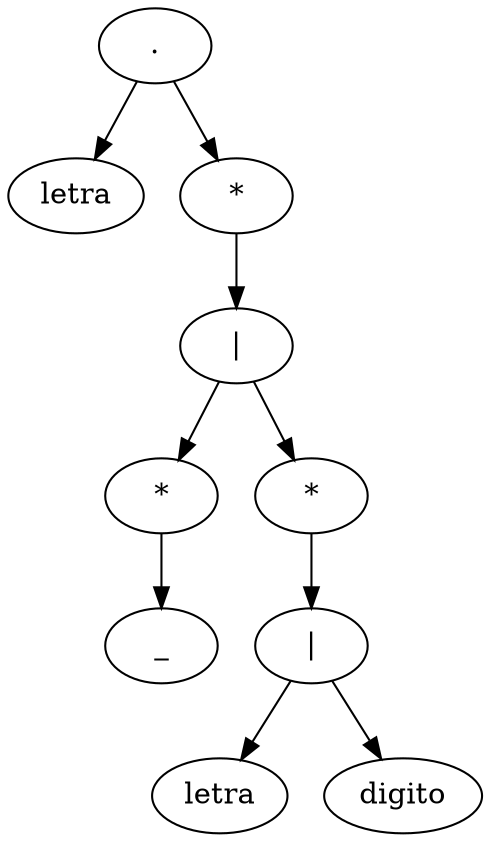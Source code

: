 digraph G{
N893299205[label="letra"]
N532373265[label="."]
N872542599[label="*"]
N1896791606[label="*"]
N1606672363[label="_"]
N1741120862[label="|"]
N1550925288[label="*"]
N1485494110[label="letra"]
N435648291[label="|"]
N1170611414[label="digito"]
N532373265->N893299205
N532373265->N872542599
N872542599->N1741120862
N1896791606->N1606672363
N1741120862->N1896791606
N1741120862->N1550925288
N1550925288->N435648291
N435648291->N1485494110
N435648291->N1170611414
}